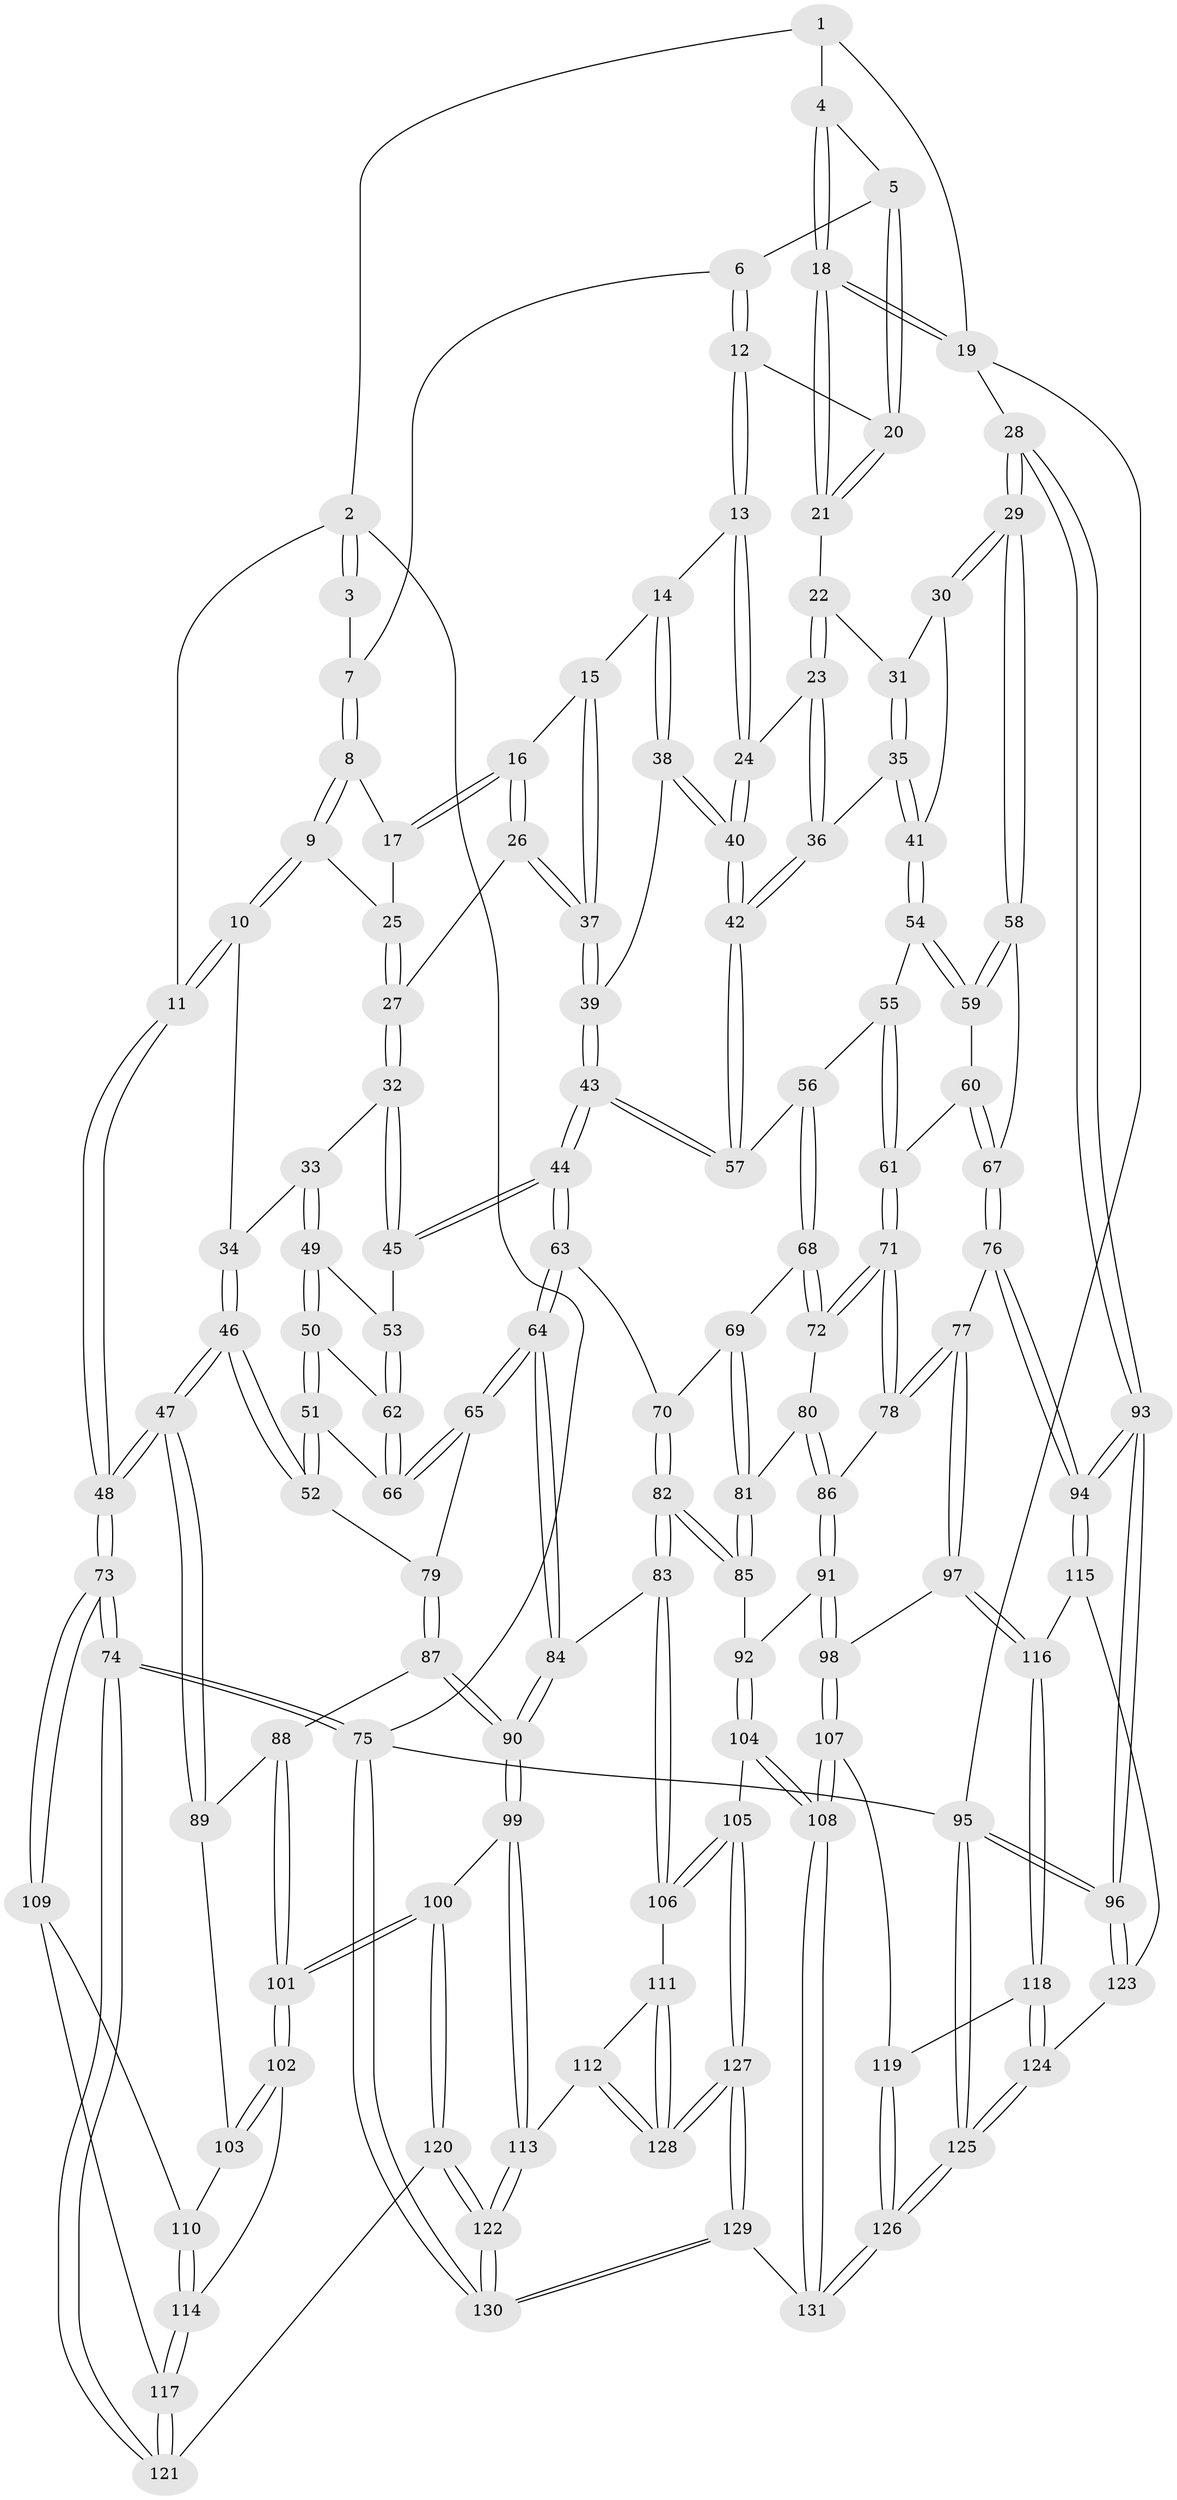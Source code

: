 // coarse degree distribution, {3: 0.14102564102564102, 6: 0.07692307692307693, 4: 0.23076923076923078, 5: 0.47435897435897434, 7: 0.038461538461538464, 9: 0.01282051282051282, 10: 0.01282051282051282, 2: 0.01282051282051282}
// Generated by graph-tools (version 1.1) at 2025/05/03/04/25 22:05:39]
// undirected, 131 vertices, 324 edges
graph export_dot {
graph [start="1"]
  node [color=gray90,style=filled];
  1 [pos="+0.7271911709443221+0"];
  2 [pos="+0+0"];
  3 [pos="+0.4672250477925328+0"];
  4 [pos="+0.7640140488393502+0.018994901699294964"];
  5 [pos="+0.7638464545992275+0.05792131380666993"];
  6 [pos="+0.601995732699608+0.11512189660917074"];
  7 [pos="+0.46871971936630347+0"];
  8 [pos="+0.4397311484683989+0.10298202423424606"];
  9 [pos="+0.19949608469917932+0.17093953474438586"];
  10 [pos="+0.07579632232470664+0.1592141979512522"];
  11 [pos="+0+0"];
  12 [pos="+0.6119866386237552+0.16989899431145833"];
  13 [pos="+0.5986906156495355+0.22564675618645824"];
  14 [pos="+0.5398532799508845+0.23831664539341302"];
  15 [pos="+0.5300392201563459+0.23594915641295877"];
  16 [pos="+0.47654417959366435+0.21250425212699312"];
  17 [pos="+0.44683442610348956+0.1386497295370841"];
  18 [pos="+1+0.14824428127950845"];
  19 [pos="+1+0.15221493413318815"];
  20 [pos="+0.7669158949089879+0.07734180924259373"];
  21 [pos="+0.7979219352462249+0.16559726088532653"];
  22 [pos="+0.7934957994859567+0.17902423628345707"];
  23 [pos="+0.6985531367621165+0.26179588852668345"];
  24 [pos="+0.6780315829909507+0.2590053566691185"];
  25 [pos="+0.3113623754702298+0.22542916941374672"];
  26 [pos="+0.39806227524600224+0.29852912092197087"];
  27 [pos="+0.3779730214469745+0.30843779896700513"];
  28 [pos="+1+0.4409690228149138"];
  29 [pos="+1+0.44572976761976046"];
  30 [pos="+0.8660205342642755+0.29200377398668714"];
  31 [pos="+0.8387777314796893+0.25645105640633087"];
  32 [pos="+0.3651663508920645+0.32648467507059564"];
  33 [pos="+0.1357204595520593+0.2931300513984404"];
  34 [pos="+0.11859657927523451+0.2599259134445636"];
  35 [pos="+0.7510416893180897+0.37339016883038284"];
  36 [pos="+0.7243854963360462+0.3463873388982689"];
  37 [pos="+0.4848255792557081+0.3732311722561852"];
  38 [pos="+0.5733634510566981+0.3956747850154856"];
  39 [pos="+0.48803079908114594+0.37985423950100344"];
  40 [pos="+0.5773346928515317+0.39952883599338485"];
  41 [pos="+0.7524238318981868+0.3751102994039844"];
  42 [pos="+0.590222823344284+0.4234278559394171"];
  43 [pos="+0.40403630756259373+0.47665078268398714"];
  44 [pos="+0.4037025515913764+0.47681171183604526"];
  45 [pos="+0.35146076670665927+0.44331485903892826"];
  46 [pos="+0+0.5836662812736778"];
  47 [pos="+0+0.5961637174580738"];
  48 [pos="+0+0.5973784027605581"];
  49 [pos="+0.15324914159508074+0.37706023770399416"];
  50 [pos="+0.12076851460785351+0.48037188053247826"];
  51 [pos="+0.10993042802333002+0.5014557596504353"];
  52 [pos="+0.08401094171879413+0.5279399182463242"];
  53 [pos="+0.3379807816452595+0.4464384467834641"];
  54 [pos="+0.7799446309442445+0.4311417140824035"];
  55 [pos="+0.7470636446430756+0.4538590084764021"];
  56 [pos="+0.5989818934512344+0.47399519404117996"];
  57 [pos="+0.5932276387013419+0.46361144012308575"];
  58 [pos="+1+0.45035021311164214"];
  59 [pos="+0.7939938958634389+0.4361028564609041"];
  60 [pos="+0.7881057022166857+0.54343044629094"];
  61 [pos="+0.7126264070062429+0.5698359914276674"];
  62 [pos="+0.29030443461179584+0.5037231423815528"];
  63 [pos="+0.4147696291394981+0.5272931515825833"];
  64 [pos="+0.29785831896515264+0.6368243271752978"];
  65 [pos="+0.27619049063528356+0.6129070946255402"];
  66 [pos="+0.2655405657988523+0.5700497156741562"];
  67 [pos="+0.8576854276490623+0.6173268046960533"];
  68 [pos="+0.599769495376842+0.537896136751296"];
  69 [pos="+0.49817928645020193+0.5700303890904179"];
  70 [pos="+0.45208463171727586+0.5711202794638479"];
  71 [pos="+0.6886766282729397+0.601436437772125"];
  72 [pos="+0.613769918240114+0.5590645607231983"];
  73 [pos="+0+0.8405808720909764"];
  74 [pos="+0+1"];
  75 [pos="+0+1"];
  76 [pos="+0.8379413621152386+0.6477608525681381"];
  77 [pos="+0.7772890436711387+0.7056632853980105"];
  78 [pos="+0.7218132585525506+0.6670420639901921"];
  79 [pos="+0.15365430748906622+0.6244264139135312"];
  80 [pos="+0.5716176436648666+0.6398284449744142"];
  81 [pos="+0.5403102569491857+0.6592250212122563"];
  82 [pos="+0.4365130901562636+0.7061685674006335"];
  83 [pos="+0.4287917760780223+0.7129620408767267"];
  84 [pos="+0.2992436140569516+0.6424187926193764"];
  85 [pos="+0.51030118590193+0.6986244464359441"];
  86 [pos="+0.6273474534472231+0.7037666666378963"];
  87 [pos="+0.15382044281944157+0.6795702430165741"];
  88 [pos="+0.07065508841192933+0.7192968525229965"];
  89 [pos="+0.05226061974034573+0.7164065169873639"];
  90 [pos="+0.2293698865583524+0.7493332821124915"];
  91 [pos="+0.5921194836946764+0.7406127662438952"];
  92 [pos="+0.5690179612666373+0.737934344460013"];
  93 [pos="+1+0.8019591429748824"];
  94 [pos="+1+0.8019273231378317"];
  95 [pos="+1+1"];
  96 [pos="+1+0.8818387133939908"];
  97 [pos="+0.7821169495724516+0.7397074314909621"];
  98 [pos="+0.6244531767888786+0.8030347728886037"];
  99 [pos="+0.23220694632152036+0.8291787187825367"];
  100 [pos="+0.20263109069888888+0.8366537799826216"];
  101 [pos="+0.1689656943337763+0.8349959934754543"];
  102 [pos="+0.13093088648857498+0.8480001593765677"];
  103 [pos="+0.0499422449701077+0.774723893245228"];
  104 [pos="+0.48783341244134243+0.8801604490570978"];
  105 [pos="+0.45426649971181754+0.8667918159178226"];
  106 [pos="+0.4048920357725802+0.837770814492497"];
  107 [pos="+0.601239713777653+0.8951026874801469"];
  108 [pos="+0.5592719567815785+0.9292204715902718"];
  109 [pos="+0.01685263205366277+0.8171828197045788"];
  110 [pos="+0.03672219518103428+0.8085931024592522"];
  111 [pos="+0.3617530082891937+0.8519050063953529"];
  112 [pos="+0.27618592010886395+0.8536072274866653"];
  113 [pos="+0.2743515713126284+0.8535528226482234"];
  114 [pos="+0.11664840536234758+0.8549035163415543"];
  115 [pos="+0.863044604297183+0.8278297020113717"];
  116 [pos="+0.8236059082683496+0.8278722234336304"];
  117 [pos="+0.07228200496424554+0.8942746866573728"];
  118 [pos="+0.8217144189456589+0.831555594114577"];
  119 [pos="+0.7468111402019453+0.8798745365445532"];
  120 [pos="+0.14721728397448056+0.9707466656318302"];
  121 [pos="+0.05858410193583929+0.9113359383741395"];
  122 [pos="+0.1888247048658952+1"];
  123 [pos="+0.934211272313834+0.9575588952223167"];
  124 [pos="+0.8527826450352451+1"];
  125 [pos="+0.8195839589466116+1"];
  126 [pos="+0.6731554949744044+1"];
  127 [pos="+0.36855345507585535+1"];
  128 [pos="+0.3664515559393335+1"];
  129 [pos="+0.3632221182421078+1"];
  130 [pos="+0.188154438860537+1"];
  131 [pos="+0.6012548350098974+1"];
  1 -- 2;
  1 -- 4;
  1 -- 19;
  2 -- 3;
  2 -- 3;
  2 -- 11;
  2 -- 75;
  3 -- 7;
  4 -- 5;
  4 -- 18;
  4 -- 18;
  5 -- 6;
  5 -- 20;
  5 -- 20;
  6 -- 7;
  6 -- 12;
  6 -- 12;
  7 -- 8;
  7 -- 8;
  8 -- 9;
  8 -- 9;
  8 -- 17;
  9 -- 10;
  9 -- 10;
  9 -- 25;
  10 -- 11;
  10 -- 11;
  10 -- 34;
  11 -- 48;
  11 -- 48;
  12 -- 13;
  12 -- 13;
  12 -- 20;
  13 -- 14;
  13 -- 24;
  13 -- 24;
  14 -- 15;
  14 -- 38;
  14 -- 38;
  15 -- 16;
  15 -- 37;
  15 -- 37;
  16 -- 17;
  16 -- 17;
  16 -- 26;
  16 -- 26;
  17 -- 25;
  18 -- 19;
  18 -- 19;
  18 -- 21;
  18 -- 21;
  19 -- 28;
  19 -- 95;
  20 -- 21;
  20 -- 21;
  21 -- 22;
  22 -- 23;
  22 -- 23;
  22 -- 31;
  23 -- 24;
  23 -- 36;
  23 -- 36;
  24 -- 40;
  24 -- 40;
  25 -- 27;
  25 -- 27;
  26 -- 27;
  26 -- 37;
  26 -- 37;
  27 -- 32;
  27 -- 32;
  28 -- 29;
  28 -- 29;
  28 -- 93;
  28 -- 93;
  29 -- 30;
  29 -- 30;
  29 -- 58;
  29 -- 58;
  30 -- 31;
  30 -- 41;
  31 -- 35;
  31 -- 35;
  32 -- 33;
  32 -- 45;
  32 -- 45;
  33 -- 34;
  33 -- 49;
  33 -- 49;
  34 -- 46;
  34 -- 46;
  35 -- 36;
  35 -- 41;
  35 -- 41;
  36 -- 42;
  36 -- 42;
  37 -- 39;
  37 -- 39;
  38 -- 39;
  38 -- 40;
  38 -- 40;
  39 -- 43;
  39 -- 43;
  40 -- 42;
  40 -- 42;
  41 -- 54;
  41 -- 54;
  42 -- 57;
  42 -- 57;
  43 -- 44;
  43 -- 44;
  43 -- 57;
  43 -- 57;
  44 -- 45;
  44 -- 45;
  44 -- 63;
  44 -- 63;
  45 -- 53;
  46 -- 47;
  46 -- 47;
  46 -- 52;
  46 -- 52;
  47 -- 48;
  47 -- 48;
  47 -- 89;
  47 -- 89;
  48 -- 73;
  48 -- 73;
  49 -- 50;
  49 -- 50;
  49 -- 53;
  50 -- 51;
  50 -- 51;
  50 -- 62;
  51 -- 52;
  51 -- 52;
  51 -- 66;
  52 -- 79;
  53 -- 62;
  53 -- 62;
  54 -- 55;
  54 -- 59;
  54 -- 59;
  55 -- 56;
  55 -- 61;
  55 -- 61;
  56 -- 57;
  56 -- 68;
  56 -- 68;
  58 -- 59;
  58 -- 59;
  58 -- 67;
  59 -- 60;
  60 -- 61;
  60 -- 67;
  60 -- 67;
  61 -- 71;
  61 -- 71;
  62 -- 66;
  62 -- 66;
  63 -- 64;
  63 -- 64;
  63 -- 70;
  64 -- 65;
  64 -- 65;
  64 -- 84;
  64 -- 84;
  65 -- 66;
  65 -- 66;
  65 -- 79;
  67 -- 76;
  67 -- 76;
  68 -- 69;
  68 -- 72;
  68 -- 72;
  69 -- 70;
  69 -- 81;
  69 -- 81;
  70 -- 82;
  70 -- 82;
  71 -- 72;
  71 -- 72;
  71 -- 78;
  71 -- 78;
  72 -- 80;
  73 -- 74;
  73 -- 74;
  73 -- 109;
  73 -- 109;
  74 -- 75;
  74 -- 75;
  74 -- 121;
  74 -- 121;
  75 -- 130;
  75 -- 130;
  75 -- 95;
  76 -- 77;
  76 -- 94;
  76 -- 94;
  77 -- 78;
  77 -- 78;
  77 -- 97;
  77 -- 97;
  78 -- 86;
  79 -- 87;
  79 -- 87;
  80 -- 81;
  80 -- 86;
  80 -- 86;
  81 -- 85;
  81 -- 85;
  82 -- 83;
  82 -- 83;
  82 -- 85;
  82 -- 85;
  83 -- 84;
  83 -- 106;
  83 -- 106;
  84 -- 90;
  84 -- 90;
  85 -- 92;
  86 -- 91;
  86 -- 91;
  87 -- 88;
  87 -- 90;
  87 -- 90;
  88 -- 89;
  88 -- 101;
  88 -- 101;
  89 -- 103;
  90 -- 99;
  90 -- 99;
  91 -- 92;
  91 -- 98;
  91 -- 98;
  92 -- 104;
  92 -- 104;
  93 -- 94;
  93 -- 94;
  93 -- 96;
  93 -- 96;
  94 -- 115;
  94 -- 115;
  95 -- 96;
  95 -- 96;
  95 -- 125;
  95 -- 125;
  96 -- 123;
  96 -- 123;
  97 -- 98;
  97 -- 116;
  97 -- 116;
  98 -- 107;
  98 -- 107;
  99 -- 100;
  99 -- 113;
  99 -- 113;
  100 -- 101;
  100 -- 101;
  100 -- 120;
  100 -- 120;
  101 -- 102;
  101 -- 102;
  102 -- 103;
  102 -- 103;
  102 -- 114;
  103 -- 110;
  104 -- 105;
  104 -- 108;
  104 -- 108;
  105 -- 106;
  105 -- 106;
  105 -- 127;
  105 -- 127;
  106 -- 111;
  107 -- 108;
  107 -- 108;
  107 -- 119;
  108 -- 131;
  108 -- 131;
  109 -- 110;
  109 -- 117;
  110 -- 114;
  110 -- 114;
  111 -- 112;
  111 -- 128;
  111 -- 128;
  112 -- 113;
  112 -- 128;
  112 -- 128;
  113 -- 122;
  113 -- 122;
  114 -- 117;
  114 -- 117;
  115 -- 116;
  115 -- 123;
  116 -- 118;
  116 -- 118;
  117 -- 121;
  117 -- 121;
  118 -- 119;
  118 -- 124;
  118 -- 124;
  119 -- 126;
  119 -- 126;
  120 -- 121;
  120 -- 122;
  120 -- 122;
  122 -- 130;
  122 -- 130;
  123 -- 124;
  124 -- 125;
  124 -- 125;
  125 -- 126;
  125 -- 126;
  126 -- 131;
  126 -- 131;
  127 -- 128;
  127 -- 128;
  127 -- 129;
  127 -- 129;
  129 -- 130;
  129 -- 130;
  129 -- 131;
}
